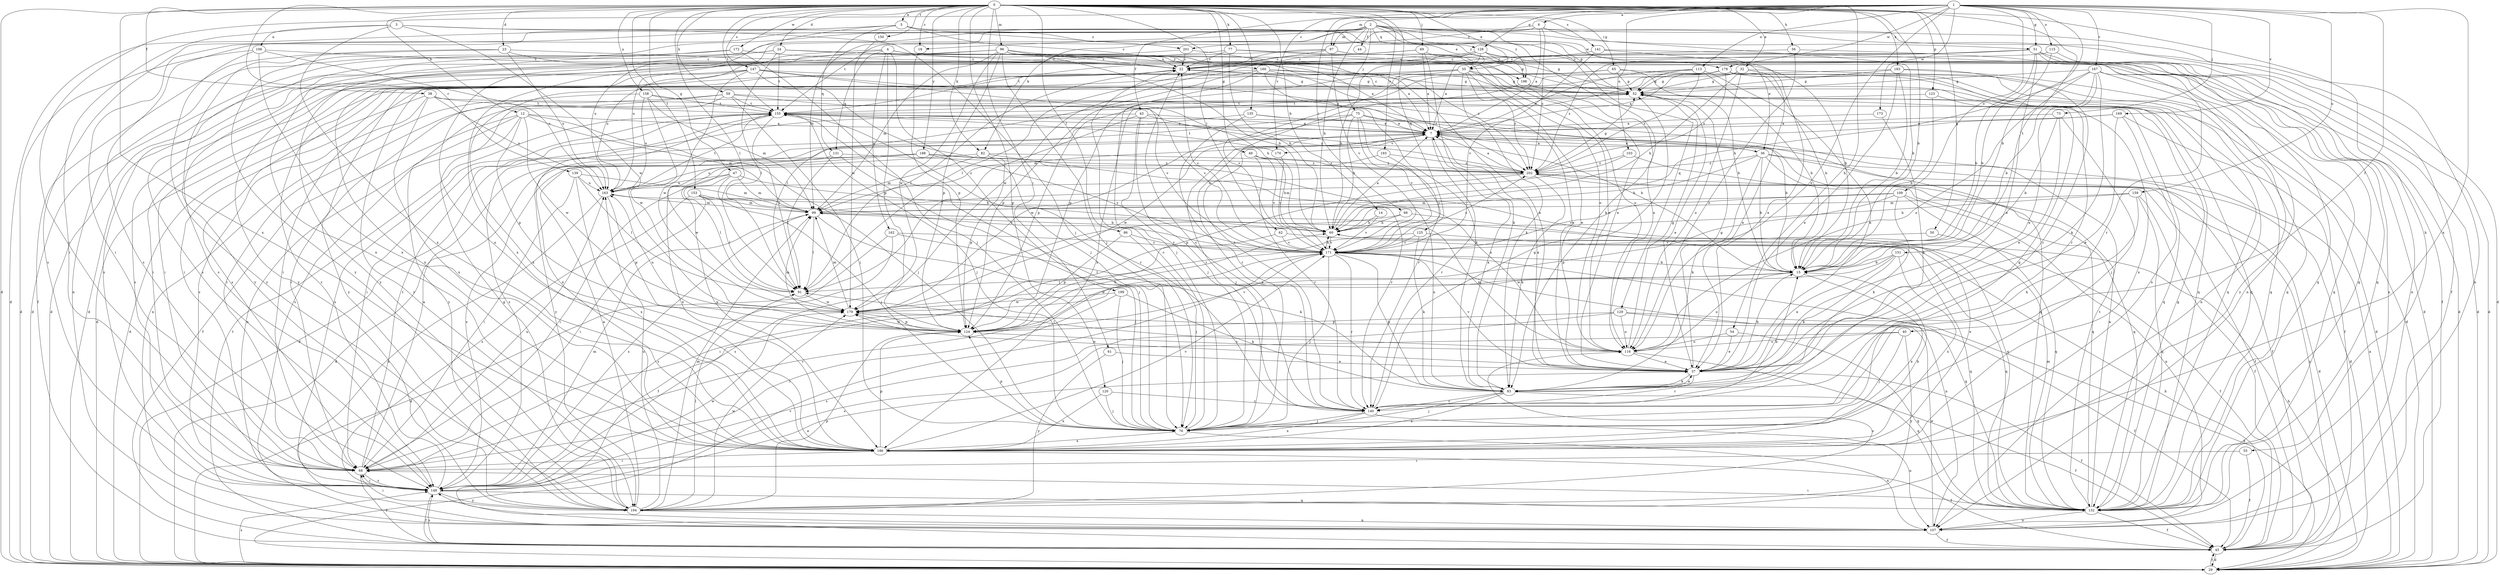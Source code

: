 strict digraph  {
0;
1;
2;
3;
4;
5;
6;
7;
12;
14;
15;
18;
22;
23;
24;
29;
32;
35;
36;
37;
38;
40;
43;
44;
45;
47;
49;
50;
51;
52;
54;
55;
56;
59;
60;
61;
62;
65;
66;
68;
69;
73;
75;
76;
77;
82;
83;
86;
91;
96;
97;
99;
103;
106;
107;
109;
113;
115;
116;
120;
123;
124;
125;
128;
129;
131;
132;
135;
139;
140;
141;
147;
148;
150;
151;
153;
155;
158;
159;
160;
162;
163;
167;
169;
170;
171;
172;
173;
178;
179;
183;
186;
188;
193;
194;
198;
199;
201;
202;
0 -> 5  [label=a];
0 -> 12  [label=b];
0 -> 14  [label=b];
0 -> 15  [label=b];
0 -> 18  [label=c];
0 -> 23  [label=d];
0 -> 24  [label=d];
0 -> 29  [label=d];
0 -> 32  [label=e];
0 -> 35  [label=e];
0 -> 38  [label=f];
0 -> 47  [label=g];
0 -> 49  [label=g];
0 -> 50  [label=g];
0 -> 54  [label=h];
0 -> 55  [label=h];
0 -> 56  [label=h];
0 -> 59  [label=h];
0 -> 61  [label=i];
0 -> 62  [label=i];
0 -> 65  [label=i];
0 -> 69  [label=j];
0 -> 77  [label=k];
0 -> 82  [label=k];
0 -> 86  [label=l];
0 -> 91  [label=l];
0 -> 96  [label=m];
0 -> 120  [label=p];
0 -> 123  [label=p];
0 -> 125  [label=q];
0 -> 135  [label=r];
0 -> 139  [label=r];
0 -> 141  [label=s];
0 -> 147  [label=s];
0 -> 150  [label=t];
0 -> 151  [label=t];
0 -> 153  [label=t];
0 -> 155  [label=t];
0 -> 158  [label=u];
0 -> 172  [label=w];
0 -> 183  [label=x];
0 -> 186  [label=x];
0 -> 188  [label=y];
0 -> 193  [label=y];
1 -> 6  [label=a];
1 -> 15  [label=b];
1 -> 40  [label=f];
1 -> 51  [label=g];
1 -> 66  [label=i];
1 -> 68  [label=i];
1 -> 73  [label=j];
1 -> 82  [label=k];
1 -> 97  [label=m];
1 -> 103  [label=n];
1 -> 109  [label=o];
1 -> 113  [label=o];
1 -> 115  [label=o];
1 -> 116  [label=o];
1 -> 128  [label=q];
1 -> 159  [label=u];
1 -> 167  [label=v];
1 -> 169  [label=v];
1 -> 170  [label=v];
1 -> 173  [label=w];
1 -> 178  [label=w];
1 -> 186  [label=x];
2 -> 18  [label=c];
2 -> 29  [label=d];
2 -> 43  [label=f];
2 -> 44  [label=f];
2 -> 45  [label=f];
2 -> 51  [label=g];
2 -> 52  [label=g];
2 -> 60  [label=h];
2 -> 68  [label=i];
2 -> 75  [label=j];
2 -> 83  [label=k];
2 -> 97  [label=m];
2 -> 99  [label=m];
2 -> 128  [label=q];
2 -> 129  [label=q];
2 -> 148  [label=s];
2 -> 178  [label=w];
2 -> 186  [label=x];
2 -> 194  [label=y];
2 -> 198  [label=z];
3 -> 68  [label=i];
3 -> 76  [label=j];
3 -> 106  [label=n];
3 -> 179  [label=w];
3 -> 186  [label=x];
3 -> 198  [label=z];
4 -> 107  [label=n];
4 -> 124  [label=p];
4 -> 131  [label=q];
4 -> 160  [label=u];
4 -> 162  [label=u];
4 -> 163  [label=u];
4 -> 186  [label=x];
4 -> 198  [label=z];
4 -> 199  [label=z];
5 -> 22  [label=c];
5 -> 29  [label=d];
5 -> 35  [label=e];
5 -> 36  [label=e];
5 -> 131  [label=q];
5 -> 148  [label=s];
5 -> 163  [label=u];
5 -> 201  [label=z];
6 -> 7  [label=a];
6 -> 15  [label=b];
6 -> 107  [label=n];
6 -> 155  [label=t];
6 -> 163  [label=u];
6 -> 201  [label=z];
6 -> 202  [label=z];
7 -> 36  [label=e];
7 -> 76  [label=j];
7 -> 140  [label=r];
7 -> 170  [label=v];
7 -> 179  [label=w];
12 -> 7  [label=a];
12 -> 45  [label=f];
12 -> 76  [label=j];
12 -> 99  [label=m];
12 -> 107  [label=n];
12 -> 124  [label=p];
12 -> 148  [label=s];
12 -> 179  [label=w];
14 -> 60  [label=h];
14 -> 171  [label=v];
15 -> 91  [label=l];
15 -> 116  [label=o];
15 -> 179  [label=w];
15 -> 186  [label=x];
18 -> 124  [label=p];
22 -> 52  [label=g];
22 -> 68  [label=i];
22 -> 91  [label=l];
23 -> 22  [label=c];
23 -> 37  [label=e];
23 -> 45  [label=f];
23 -> 163  [label=u];
23 -> 194  [label=y];
24 -> 22  [label=c];
24 -> 29  [label=d];
24 -> 91  [label=l];
24 -> 116  [label=o];
24 -> 132  [label=q];
24 -> 148  [label=s];
24 -> 155  [label=t];
29 -> 7  [label=a];
29 -> 45  [label=f];
29 -> 60  [label=h];
29 -> 148  [label=s];
29 -> 171  [label=v];
32 -> 37  [label=e];
32 -> 52  [label=g];
32 -> 60  [label=h];
32 -> 68  [label=i];
32 -> 116  [label=o];
32 -> 132  [label=q];
35 -> 37  [label=e];
35 -> 52  [label=g];
35 -> 68  [label=i];
35 -> 83  [label=k];
35 -> 116  [label=o];
35 -> 124  [label=p];
35 -> 171  [label=v];
35 -> 202  [label=z];
36 -> 7  [label=a];
36 -> 15  [label=b];
36 -> 29  [label=d];
36 -> 45  [label=f];
36 -> 60  [label=h];
36 -> 83  [label=k];
36 -> 132  [label=q];
36 -> 202  [label=z];
37 -> 7  [label=a];
37 -> 15  [label=b];
37 -> 45  [label=f];
37 -> 52  [label=g];
37 -> 83  [label=k];
37 -> 140  [label=r];
37 -> 171  [label=v];
37 -> 179  [label=w];
38 -> 29  [label=d];
38 -> 148  [label=s];
38 -> 155  [label=t];
38 -> 163  [label=u];
38 -> 171  [label=v];
38 -> 186  [label=x];
40 -> 76  [label=j];
40 -> 116  [label=o];
40 -> 148  [label=s];
40 -> 194  [label=y];
43 -> 7  [label=a];
43 -> 76  [label=j];
43 -> 91  [label=l];
43 -> 140  [label=r];
43 -> 148  [label=s];
43 -> 202  [label=z];
45 -> 29  [label=d];
45 -> 60  [label=h];
45 -> 148  [label=s];
45 -> 155  [label=t];
45 -> 202  [label=z];
47 -> 60  [label=h];
47 -> 68  [label=i];
47 -> 76  [label=j];
47 -> 91  [label=l];
47 -> 99  [label=m];
47 -> 163  [label=u];
49 -> 60  [label=h];
49 -> 140  [label=r];
49 -> 171  [label=v];
49 -> 202  [label=z];
50 -> 45  [label=f];
50 -> 171  [label=v];
51 -> 15  [label=b];
51 -> 22  [label=c];
51 -> 29  [label=d];
51 -> 37  [label=e];
51 -> 45  [label=f];
51 -> 107  [label=n];
51 -> 179  [label=w];
51 -> 202  [label=z];
52 -> 22  [label=c];
52 -> 29  [label=d];
52 -> 37  [label=e];
52 -> 124  [label=p];
52 -> 155  [label=t];
54 -> 37  [label=e];
54 -> 116  [label=o];
54 -> 132  [label=q];
55 -> 45  [label=f];
55 -> 68  [label=i];
56 -> 22  [label=c];
56 -> 107  [label=n];
56 -> 116  [label=o];
59 -> 68  [label=i];
59 -> 76  [label=j];
59 -> 83  [label=k];
59 -> 107  [label=n];
59 -> 155  [label=t];
59 -> 171  [label=v];
59 -> 194  [label=y];
60 -> 7  [label=a];
60 -> 171  [label=v];
61 -> 37  [label=e];
61 -> 194  [label=y];
62 -> 68  [label=i];
62 -> 132  [label=q];
62 -> 171  [label=v];
65 -> 15  [label=b];
65 -> 29  [label=d];
65 -> 52  [label=g];
65 -> 132  [label=q];
65 -> 194  [label=y];
66 -> 60  [label=h];
66 -> 148  [label=s];
66 -> 186  [label=x];
68 -> 7  [label=a];
68 -> 45  [label=f];
68 -> 148  [label=s];
68 -> 155  [label=t];
68 -> 163  [label=u];
68 -> 171  [label=v];
69 -> 7  [label=a];
69 -> 22  [label=c];
69 -> 83  [label=k];
69 -> 132  [label=q];
69 -> 194  [label=y];
73 -> 7  [label=a];
73 -> 15  [label=b];
73 -> 37  [label=e];
73 -> 76  [label=j];
75 -> 7  [label=a];
75 -> 15  [label=b];
75 -> 60  [label=h];
75 -> 140  [label=r];
75 -> 171  [label=v];
75 -> 179  [label=w];
75 -> 194  [label=y];
76 -> 7  [label=a];
76 -> 22  [label=c];
76 -> 52  [label=g];
76 -> 107  [label=n];
76 -> 124  [label=p];
76 -> 155  [label=t];
76 -> 186  [label=x];
77 -> 15  [label=b];
77 -> 22  [label=c];
77 -> 29  [label=d];
77 -> 37  [label=e];
77 -> 60  [label=h];
82 -> 99  [label=m];
82 -> 124  [label=p];
82 -> 140  [label=r];
82 -> 186  [label=x];
82 -> 202  [label=z];
83 -> 7  [label=a];
83 -> 37  [label=e];
83 -> 45  [label=f];
83 -> 76  [label=j];
83 -> 140  [label=r];
83 -> 163  [label=u];
83 -> 186  [label=x];
86 -> 76  [label=j];
86 -> 124  [label=p];
86 -> 171  [label=v];
91 -> 179  [label=w];
96 -> 7  [label=a];
96 -> 22  [label=c];
96 -> 29  [label=d];
96 -> 60  [label=h];
96 -> 76  [label=j];
96 -> 99  [label=m];
96 -> 116  [label=o];
96 -> 124  [label=p];
96 -> 179  [label=w];
96 -> 194  [label=y];
96 -> 202  [label=z];
97 -> 22  [label=c];
97 -> 52  [label=g];
97 -> 132  [label=q];
97 -> 148  [label=s];
97 -> 155  [label=t];
97 -> 171  [label=v];
99 -> 60  [label=h];
99 -> 76  [label=j];
99 -> 91  [label=l];
99 -> 148  [label=s];
103 -> 124  [label=p];
103 -> 132  [label=q];
103 -> 202  [label=z];
106 -> 22  [label=c];
106 -> 29  [label=d];
106 -> 163  [label=u];
106 -> 186  [label=x];
106 -> 194  [label=y];
107 -> 45  [label=f];
107 -> 148  [label=s];
107 -> 179  [label=w];
109 -> 83  [label=k];
109 -> 99  [label=m];
109 -> 107  [label=n];
109 -> 124  [label=p];
109 -> 132  [label=q];
109 -> 171  [label=v];
113 -> 7  [label=a];
113 -> 15  [label=b];
113 -> 37  [label=e];
113 -> 52  [label=g];
113 -> 124  [label=p];
113 -> 202  [label=z];
115 -> 15  [label=b];
115 -> 22  [label=c];
115 -> 29  [label=d];
116 -> 37  [label=e];
116 -> 52  [label=g];
116 -> 91  [label=l];
116 -> 99  [label=m];
116 -> 132  [label=q];
120 -> 76  [label=j];
120 -> 140  [label=r];
120 -> 186  [label=x];
123 -> 15  [label=b];
123 -> 155  [label=t];
123 -> 186  [label=x];
124 -> 60  [label=h];
124 -> 99  [label=m];
124 -> 116  [label=o];
124 -> 163  [label=u];
124 -> 171  [label=v];
124 -> 179  [label=w];
125 -> 45  [label=f];
125 -> 83  [label=k];
125 -> 132  [label=q];
125 -> 171  [label=v];
128 -> 7  [label=a];
128 -> 22  [label=c];
128 -> 29  [label=d];
128 -> 52  [label=g];
128 -> 60  [label=h];
128 -> 91  [label=l];
128 -> 140  [label=r];
129 -> 29  [label=d];
129 -> 45  [label=f];
129 -> 116  [label=o];
129 -> 124  [label=p];
129 -> 148  [label=s];
131 -> 76  [label=j];
131 -> 91  [label=l];
131 -> 179  [label=w];
131 -> 202  [label=z];
132 -> 7  [label=a];
132 -> 45  [label=f];
132 -> 52  [label=g];
132 -> 68  [label=i];
132 -> 99  [label=m];
132 -> 107  [label=n];
132 -> 155  [label=t];
135 -> 7  [label=a];
135 -> 29  [label=d];
135 -> 132  [label=q];
135 -> 140  [label=r];
139 -> 68  [label=i];
139 -> 91  [label=l];
139 -> 99  [label=m];
139 -> 163  [label=u];
139 -> 186  [label=x];
140 -> 15  [label=b];
140 -> 22  [label=c];
140 -> 52  [label=g];
140 -> 76  [label=j];
140 -> 107  [label=n];
140 -> 186  [label=x];
141 -> 22  [label=c];
141 -> 29  [label=d];
141 -> 37  [label=e];
141 -> 171  [label=v];
147 -> 52  [label=g];
147 -> 60  [label=h];
147 -> 68  [label=i];
147 -> 76  [label=j];
147 -> 148  [label=s];
147 -> 179  [label=w];
147 -> 186  [label=x];
147 -> 202  [label=z];
148 -> 22  [label=c];
148 -> 37  [label=e];
148 -> 45  [label=f];
148 -> 68  [label=i];
148 -> 99  [label=m];
148 -> 132  [label=q];
148 -> 179  [label=w];
148 -> 194  [label=y];
150 -> 179  [label=w];
151 -> 15  [label=b];
151 -> 37  [label=e];
151 -> 83  [label=k];
151 -> 179  [label=w];
151 -> 186  [label=x];
153 -> 68  [label=i];
153 -> 91  [label=l];
153 -> 99  [label=m];
153 -> 132  [label=q];
153 -> 148  [label=s];
153 -> 171  [label=v];
155 -> 7  [label=a];
155 -> 15  [label=b];
155 -> 68  [label=i];
155 -> 76  [label=j];
155 -> 91  [label=l];
155 -> 140  [label=r];
155 -> 148  [label=s];
155 -> 186  [label=x];
158 -> 68  [label=i];
158 -> 99  [label=m];
158 -> 132  [label=q];
158 -> 155  [label=t];
158 -> 163  [label=u];
158 -> 179  [label=w];
159 -> 45  [label=f];
159 -> 60  [label=h];
159 -> 83  [label=k];
159 -> 99  [label=m];
159 -> 132  [label=q];
160 -> 7  [label=a];
160 -> 37  [label=e];
160 -> 52  [label=g];
160 -> 76  [label=j];
160 -> 91  [label=l];
160 -> 132  [label=q];
160 -> 148  [label=s];
162 -> 29  [label=d];
162 -> 83  [label=k];
162 -> 148  [label=s];
162 -> 171  [label=v];
163 -> 99  [label=m];
163 -> 107  [label=n];
163 -> 124  [label=p];
163 -> 155  [label=t];
167 -> 15  [label=b];
167 -> 37  [label=e];
167 -> 52  [label=g];
167 -> 60  [label=h];
167 -> 83  [label=k];
167 -> 116  [label=o];
167 -> 132  [label=q];
167 -> 194  [label=y];
169 -> 7  [label=a];
169 -> 37  [label=e];
169 -> 45  [label=f];
169 -> 99  [label=m];
169 -> 186  [label=x];
170 -> 155  [label=t];
170 -> 171  [label=v];
171 -> 15  [label=b];
171 -> 22  [label=c];
171 -> 60  [label=h];
171 -> 76  [label=j];
171 -> 83  [label=k];
171 -> 107  [label=n];
171 -> 132  [label=q];
171 -> 140  [label=r];
171 -> 202  [label=z];
172 -> 22  [label=c];
172 -> 76  [label=j];
172 -> 107  [label=n];
172 -> 186  [label=x];
173 -> 7  [label=a];
173 -> 83  [label=k];
178 -> 7  [label=a];
178 -> 15  [label=b];
178 -> 52  [label=g];
178 -> 107  [label=n];
178 -> 132  [label=q];
178 -> 140  [label=r];
178 -> 186  [label=x];
178 -> 194  [label=y];
178 -> 202  [label=z];
179 -> 99  [label=m];
179 -> 124  [label=p];
183 -> 15  [label=b];
183 -> 29  [label=d];
183 -> 37  [label=e];
183 -> 52  [label=g];
183 -> 140  [label=r];
183 -> 186  [label=x];
186 -> 15  [label=b];
186 -> 45  [label=f];
186 -> 68  [label=i];
186 -> 124  [label=p];
186 -> 171  [label=v];
188 -> 29  [label=d];
188 -> 116  [label=o];
188 -> 148  [label=s];
188 -> 163  [label=u];
188 -> 171  [label=v];
188 -> 202  [label=z];
193 -> 171  [label=v];
193 -> 186  [label=x];
193 -> 202  [label=z];
194 -> 7  [label=a];
194 -> 52  [label=g];
194 -> 68  [label=i];
194 -> 91  [label=l];
194 -> 99  [label=m];
194 -> 107  [label=n];
194 -> 116  [label=o];
194 -> 124  [label=p];
194 -> 163  [label=u];
194 -> 179  [label=w];
198 -> 116  [label=o];
198 -> 132  [label=q];
198 -> 140  [label=r];
199 -> 68  [label=i];
199 -> 76  [label=j];
199 -> 83  [label=k];
199 -> 179  [label=w];
201 -> 7  [label=a];
201 -> 22  [label=c];
201 -> 148  [label=s];
202 -> 7  [label=a];
202 -> 29  [label=d];
202 -> 45  [label=f];
202 -> 52  [label=g];
202 -> 83  [label=k];
202 -> 99  [label=m];
202 -> 163  [label=u];
}
